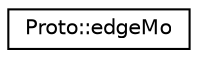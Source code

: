 digraph "Graphical Class Hierarchy"
{
  edge [fontname="Helvetica",fontsize="10",labelfontname="Helvetica",labelfontsize="10"];
  node [fontname="Helvetica",fontsize="10",shape=record];
  rankdir="LR";
  Node0 [label="Proto::edgeMo",height=0.2,width=0.4,color="black", fillcolor="white", style="filled",URL="$classProto_1_1edgeMo.html"];
}
